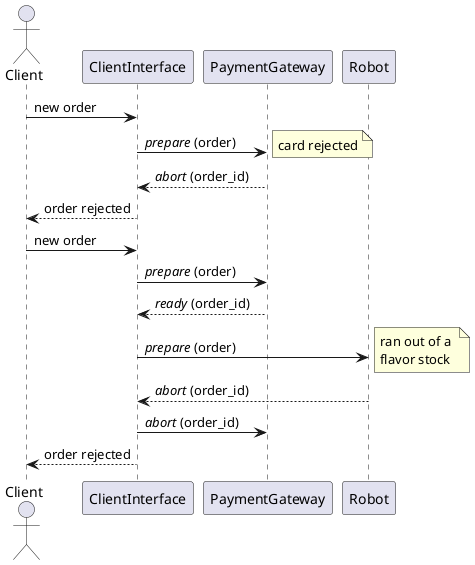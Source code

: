 @startuml abort_sequences
actor Client
participant ClientInterface
participant PaymentGateway
participant Robot

Client -> ClientInterface: new order
ClientInterface -> PaymentGateway: //prepare// (order)
note right 
card rejected
end note
PaymentGateway --> ClientInterface: //abort// (order_id)

ClientInterface --> Client: order rejected

Client -> ClientInterface: new order
ClientInterface -> PaymentGateway: //prepare// (order)
PaymentGateway --> ClientInterface: //ready// (order_id)
ClientInterface -> Robot: //prepare// (order)
note right
ran out of a 
flavor stock
end note
Robot --> ClientInterface: //abort// (order_id)
ClientInterface -> PaymentGateway: //abort// (order_id)
ClientInterface --> Client: order rejected

@enduml